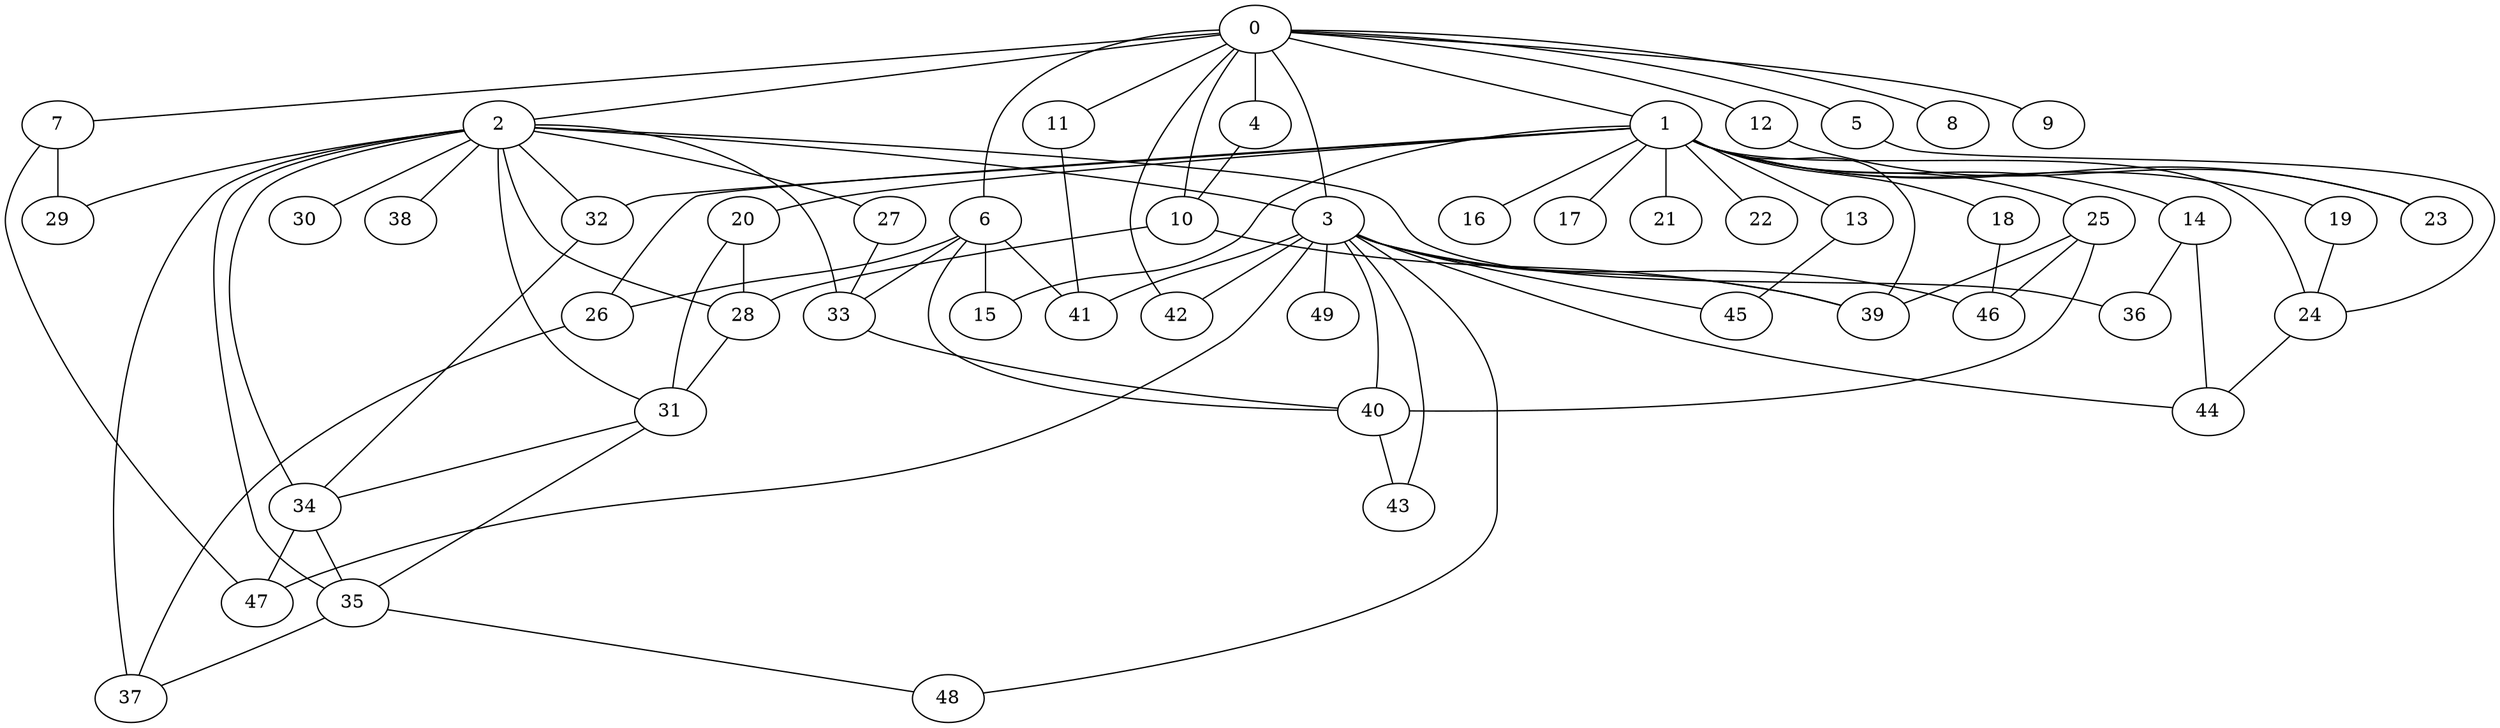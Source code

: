 
graph graphname {
    0 -- 1
0 -- 2
0 -- 3
0 -- 4
0 -- 5
0 -- 6
0 -- 7
0 -- 8
0 -- 9
0 -- 10
0 -- 11
0 -- 12
0 -- 42
1 -- 13
1 -- 14
1 -- 15
1 -- 16
1 -- 17
1 -- 18
1 -- 19
1 -- 20
1 -- 21
1 -- 22
1 -- 23
1 -- 24
1 -- 25
1 -- 26
1 -- 39
1 -- 32
2 -- 32
2 -- 34
2 -- 35
2 -- 36
2 -- 37
2 -- 38
2 -- 33
2 -- 27
2 -- 28
2 -- 29
2 -- 30
2 -- 31
2 -- 3
3 -- 39
3 -- 40
3 -- 41
3 -- 42
3 -- 43
3 -- 44
3 -- 45
3 -- 46
3 -- 47
3 -- 48
3 -- 49
4 -- 10
5 -- 24
6 -- 15
6 -- 33
6 -- 40
6 -- 26
6 -- 41
7 -- 47
7 -- 29
10 -- 39
10 -- 28
11 -- 41
12 -- 23
13 -- 45
14 -- 44
14 -- 36
18 -- 46
19 -- 24
20 -- 31
20 -- 28
24 -- 44
25 -- 39
25 -- 46
25 -- 40
26 -- 37
27 -- 33
28 -- 31
31 -- 35
31 -- 34
32 -- 34
33 -- 40
34 -- 35
34 -- 47
35 -- 37
35 -- 48
40 -- 43

}
